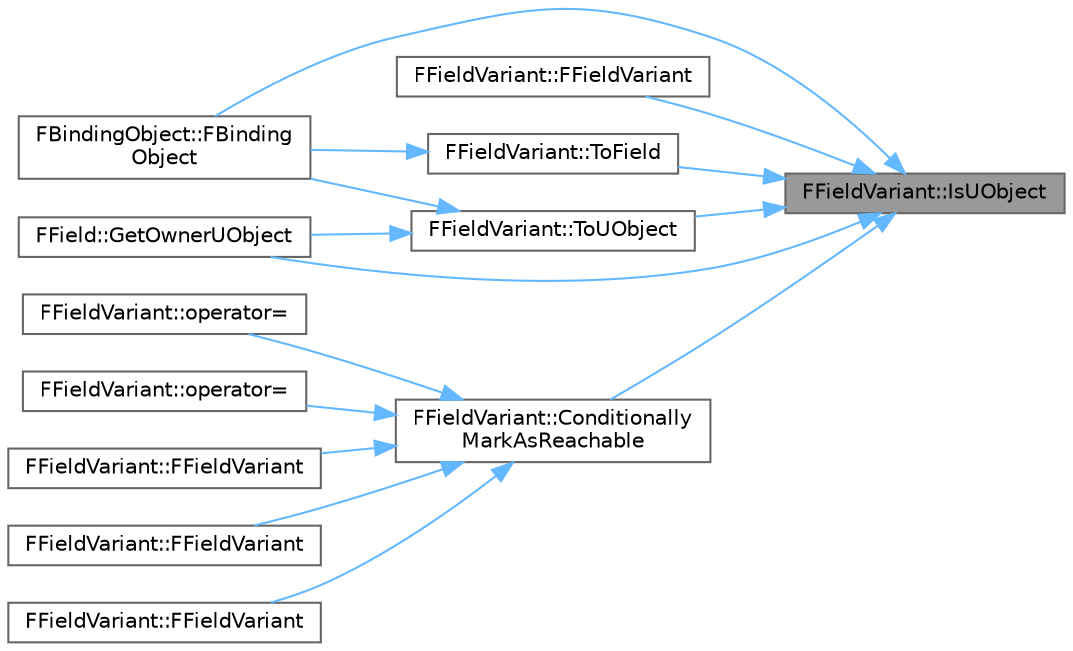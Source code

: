 digraph "FFieldVariant::IsUObject"
{
 // INTERACTIVE_SVG=YES
 // LATEX_PDF_SIZE
  bgcolor="transparent";
  edge [fontname=Helvetica,fontsize=10,labelfontname=Helvetica,labelfontsize=10];
  node [fontname=Helvetica,fontsize=10,shape=box,height=0.2,width=0.4];
  rankdir="RL";
  Node1 [id="Node000001",label="FFieldVariant::IsUObject",height=0.2,width=0.4,color="gray40", fillcolor="grey60", style="filled", fontcolor="black",tooltip=" "];
  Node1 -> Node2 [id="edge1_Node000001_Node000002",dir="back",color="steelblue1",style="solid",tooltip=" "];
  Node2 [id="Node000002",label="FBindingObject::FBinding\lObject",height=0.2,width=0.4,color="grey40", fillcolor="white", style="filled",URL="$dc/da7/classFBindingObject.html#a114933c8cc52b76e5ff21b52a8d72dc0",tooltip=" "];
  Node1 -> Node3 [id="edge2_Node000001_Node000003",dir="back",color="steelblue1",style="solid",tooltip=" "];
  Node3 [id="Node000003",label="FFieldVariant::FFieldVariant",height=0.2,width=0.4,color="grey40", fillcolor="white", style="filled",URL="$d7/d01/classFFieldVariant.html#a730d81b9669ab428701b9693a7303714",tooltip=" "];
  Node1 -> Node4 [id="edge3_Node000001_Node000004",dir="back",color="steelblue1",style="solid",tooltip=" "];
  Node4 [id="Node000004",label="FFieldVariant::Conditionally\lMarkAsReachable",height=0.2,width=0.4,color="grey40", fillcolor="white", style="filled",URL="$d7/d01/classFFieldVariant.html#a7a9474abef5eb63cdc99cb71c2568272",tooltip=" "];
  Node4 -> Node5 [id="edge4_Node000004_Node000005",dir="back",color="steelblue1",style="solid",tooltip=" "];
  Node5 [id="Node000005",label="FFieldVariant::FFieldVariant",height=0.2,width=0.4,color="grey40", fillcolor="white", style="filled",URL="$d7/d01/classFFieldVariant.html#af7411ca15c4120a8a6d24bbe74085a6d",tooltip=" "];
  Node4 -> Node6 [id="edge5_Node000004_Node000006",dir="back",color="steelblue1",style="solid",tooltip=" "];
  Node6 [id="Node000006",label="FFieldVariant::FFieldVariant",height=0.2,width=0.4,color="grey40", fillcolor="white", style="filled",URL="$d7/d01/classFFieldVariant.html#a5d83605c9318dda23d5ffabee56b262a",tooltip=" "];
  Node4 -> Node7 [id="edge6_Node000004_Node000007",dir="back",color="steelblue1",style="solid",tooltip=" "];
  Node7 [id="Node000007",label="FFieldVariant::FFieldVariant",height=0.2,width=0.4,color="grey40", fillcolor="white", style="filled",URL="$d7/d01/classFFieldVariant.html#a3ccdbf6c94b4da2f3f4dd8c3bc130afc",tooltip=" "];
  Node4 -> Node8 [id="edge7_Node000004_Node000008",dir="back",color="steelblue1",style="solid",tooltip=" "];
  Node8 [id="Node000008",label="FFieldVariant::operator=",height=0.2,width=0.4,color="grey40", fillcolor="white", style="filled",URL="$d7/d01/classFFieldVariant.html#a62c1141df236cdfde7bc96e4232799eb",tooltip=" "];
  Node4 -> Node9 [id="edge8_Node000004_Node000009",dir="back",color="steelblue1",style="solid",tooltip=" "];
  Node9 [id="Node000009",label="FFieldVariant::operator=",height=0.2,width=0.4,color="grey40", fillcolor="white", style="filled",URL="$d7/d01/classFFieldVariant.html#a8902c2d89d2f991c055d64127bda79e4",tooltip=" "];
  Node1 -> Node10 [id="edge9_Node000001_Node000010",dir="back",color="steelblue1",style="solid",tooltip=" "];
  Node10 [id="Node000010",label="FField::GetOwnerUObject",height=0.2,width=0.4,color="grey40", fillcolor="white", style="filled",URL="$d5/d7d/classFField.html#ae633a4f68528eb047cf9fca407bf6af9",tooltip="Goes up the outer chain to look for a UObject."];
  Node1 -> Node11 [id="edge10_Node000001_Node000011",dir="back",color="steelblue1",style="solid",tooltip=" "];
  Node11 [id="Node000011",label="FFieldVariant::ToField",height=0.2,width=0.4,color="grey40", fillcolor="white", style="filled",URL="$d7/d01/classFFieldVariant.html#a41e0cf141adb93e27145b1871d96b1c5",tooltip=" "];
  Node11 -> Node2 [id="edge11_Node000011_Node000002",dir="back",color="steelblue1",style="solid",tooltip=" "];
  Node1 -> Node12 [id="edge12_Node000001_Node000012",dir="back",color="steelblue1",style="solid",tooltip=" "];
  Node12 [id="Node000012",label="FFieldVariant::ToUObject",height=0.2,width=0.4,color="grey40", fillcolor="white", style="filled",URL="$d7/d01/classFFieldVariant.html#a27e4184639c0346a13494b28777942de",tooltip=" "];
  Node12 -> Node2 [id="edge13_Node000012_Node000002",dir="back",color="steelblue1",style="solid",tooltip=" "];
  Node12 -> Node10 [id="edge14_Node000012_Node000010",dir="back",color="steelblue1",style="solid",tooltip=" "];
}

